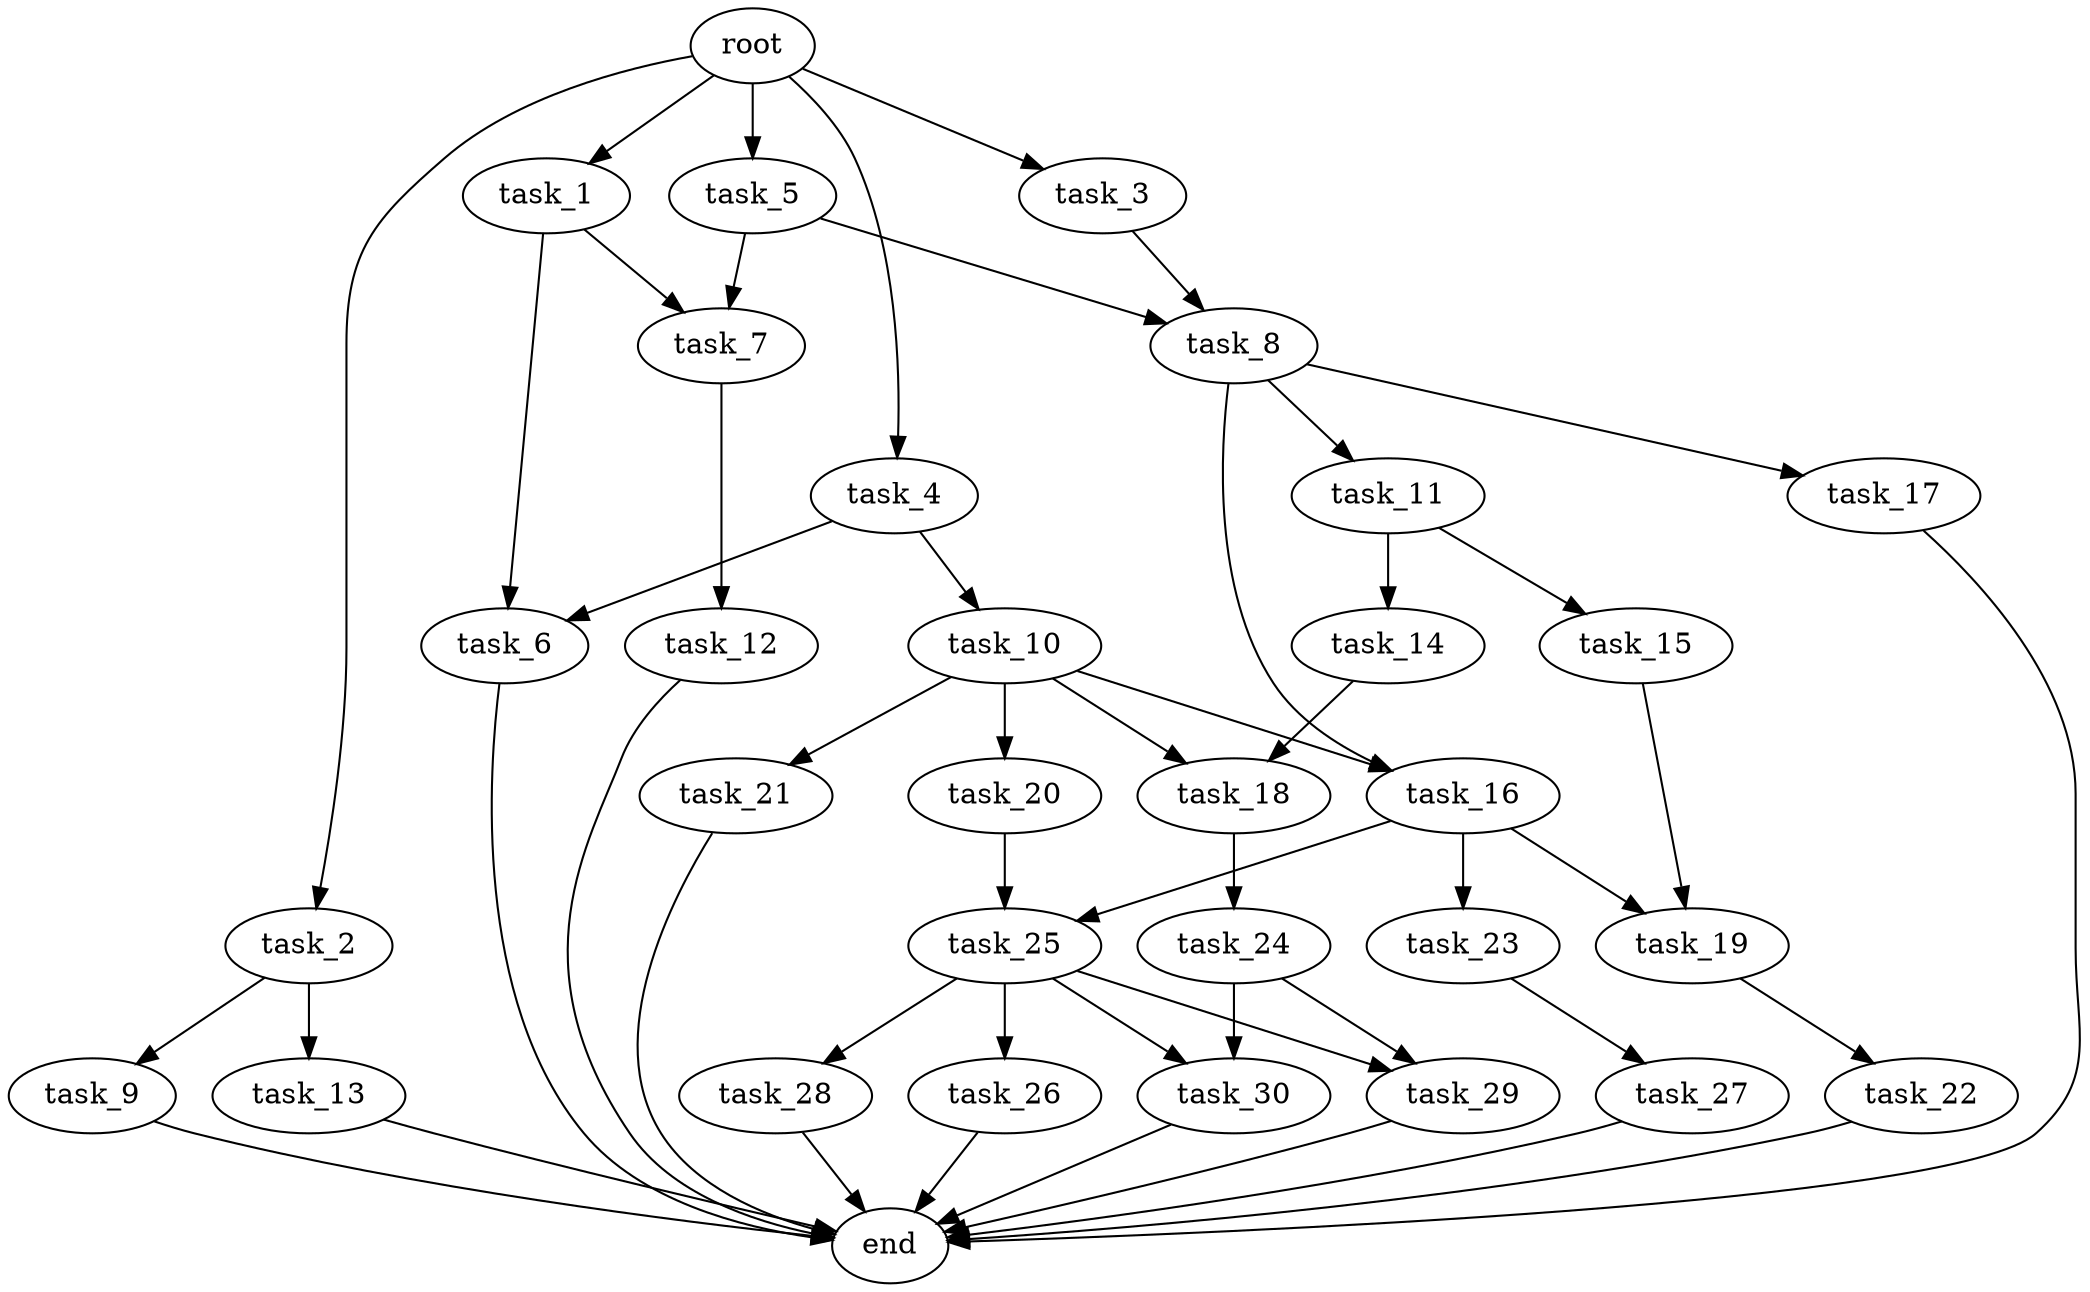 digraph G {
  root [size="0.000000e+00"];
  task_1 [size="6.038303e+10"];
  task_2 [size="1.211223e+10"];
  task_3 [size="9.695395e+09"];
  task_4 [size="2.043732e+10"];
  task_5 [size="4.737950e+10"];
  task_6 [size="8.327432e+10"];
  task_7 [size="4.438715e+10"];
  task_8 [size="5.574760e+09"];
  task_9 [size="1.218992e+10"];
  task_10 [size="4.046169e+10"];
  task_11 [size="9.826980e+10"];
  task_12 [size="8.202889e+10"];
  task_13 [size="8.417366e+10"];
  task_14 [size="5.467646e+10"];
  task_15 [size="8.217043e+10"];
  task_16 [size="6.813523e+10"];
  task_17 [size="8.593280e+10"];
  task_18 [size="6.171968e+10"];
  task_19 [size="4.324105e+10"];
  task_20 [size="6.362335e+10"];
  task_21 [size="1.848894e+10"];
  task_22 [size="8.185682e+10"];
  task_23 [size="6.574996e+10"];
  task_24 [size="1.708584e+10"];
  task_25 [size="7.416906e+10"];
  task_26 [size="5.467264e+10"];
  task_27 [size="4.762108e+10"];
  task_28 [size="2.901072e+10"];
  task_29 [size="6.675688e+10"];
  task_30 [size="9.590955e+10"];
  end [size="0.000000e+00"];

  root -> task_1 [size="1.000000e-12"];
  root -> task_2 [size="1.000000e-12"];
  root -> task_3 [size="1.000000e-12"];
  root -> task_4 [size="1.000000e-12"];
  root -> task_5 [size="1.000000e-12"];
  task_1 -> task_6 [size="4.163716e+08"];
  task_1 -> task_7 [size="2.219357e+08"];
  task_2 -> task_9 [size="1.218992e+08"];
  task_2 -> task_13 [size="8.417366e+08"];
  task_3 -> task_8 [size="2.787380e+07"];
  task_4 -> task_6 [size="4.163716e+08"];
  task_4 -> task_10 [size="4.046169e+08"];
  task_5 -> task_7 [size="2.219357e+08"];
  task_5 -> task_8 [size="2.787380e+07"];
  task_6 -> end [size="1.000000e-12"];
  task_7 -> task_12 [size="8.202889e+08"];
  task_8 -> task_11 [size="9.826980e+08"];
  task_8 -> task_16 [size="3.406762e+08"];
  task_8 -> task_17 [size="8.593280e+08"];
  task_9 -> end [size="1.000000e-12"];
  task_10 -> task_16 [size="3.406762e+08"];
  task_10 -> task_18 [size="3.085984e+08"];
  task_10 -> task_20 [size="6.362335e+08"];
  task_10 -> task_21 [size="1.848894e+08"];
  task_11 -> task_14 [size="5.467646e+08"];
  task_11 -> task_15 [size="8.217043e+08"];
  task_12 -> end [size="1.000000e-12"];
  task_13 -> end [size="1.000000e-12"];
  task_14 -> task_18 [size="3.085984e+08"];
  task_15 -> task_19 [size="2.162052e+08"];
  task_16 -> task_19 [size="2.162052e+08"];
  task_16 -> task_23 [size="6.574996e+08"];
  task_16 -> task_25 [size="3.708453e+08"];
  task_17 -> end [size="1.000000e-12"];
  task_18 -> task_24 [size="1.708584e+08"];
  task_19 -> task_22 [size="8.185682e+08"];
  task_20 -> task_25 [size="3.708453e+08"];
  task_21 -> end [size="1.000000e-12"];
  task_22 -> end [size="1.000000e-12"];
  task_23 -> task_27 [size="4.762108e+08"];
  task_24 -> task_29 [size="3.337844e+08"];
  task_24 -> task_30 [size="4.795478e+08"];
  task_25 -> task_26 [size="5.467264e+08"];
  task_25 -> task_28 [size="2.901072e+08"];
  task_25 -> task_29 [size="3.337844e+08"];
  task_25 -> task_30 [size="4.795478e+08"];
  task_26 -> end [size="1.000000e-12"];
  task_27 -> end [size="1.000000e-12"];
  task_28 -> end [size="1.000000e-12"];
  task_29 -> end [size="1.000000e-12"];
  task_30 -> end [size="1.000000e-12"];
}
